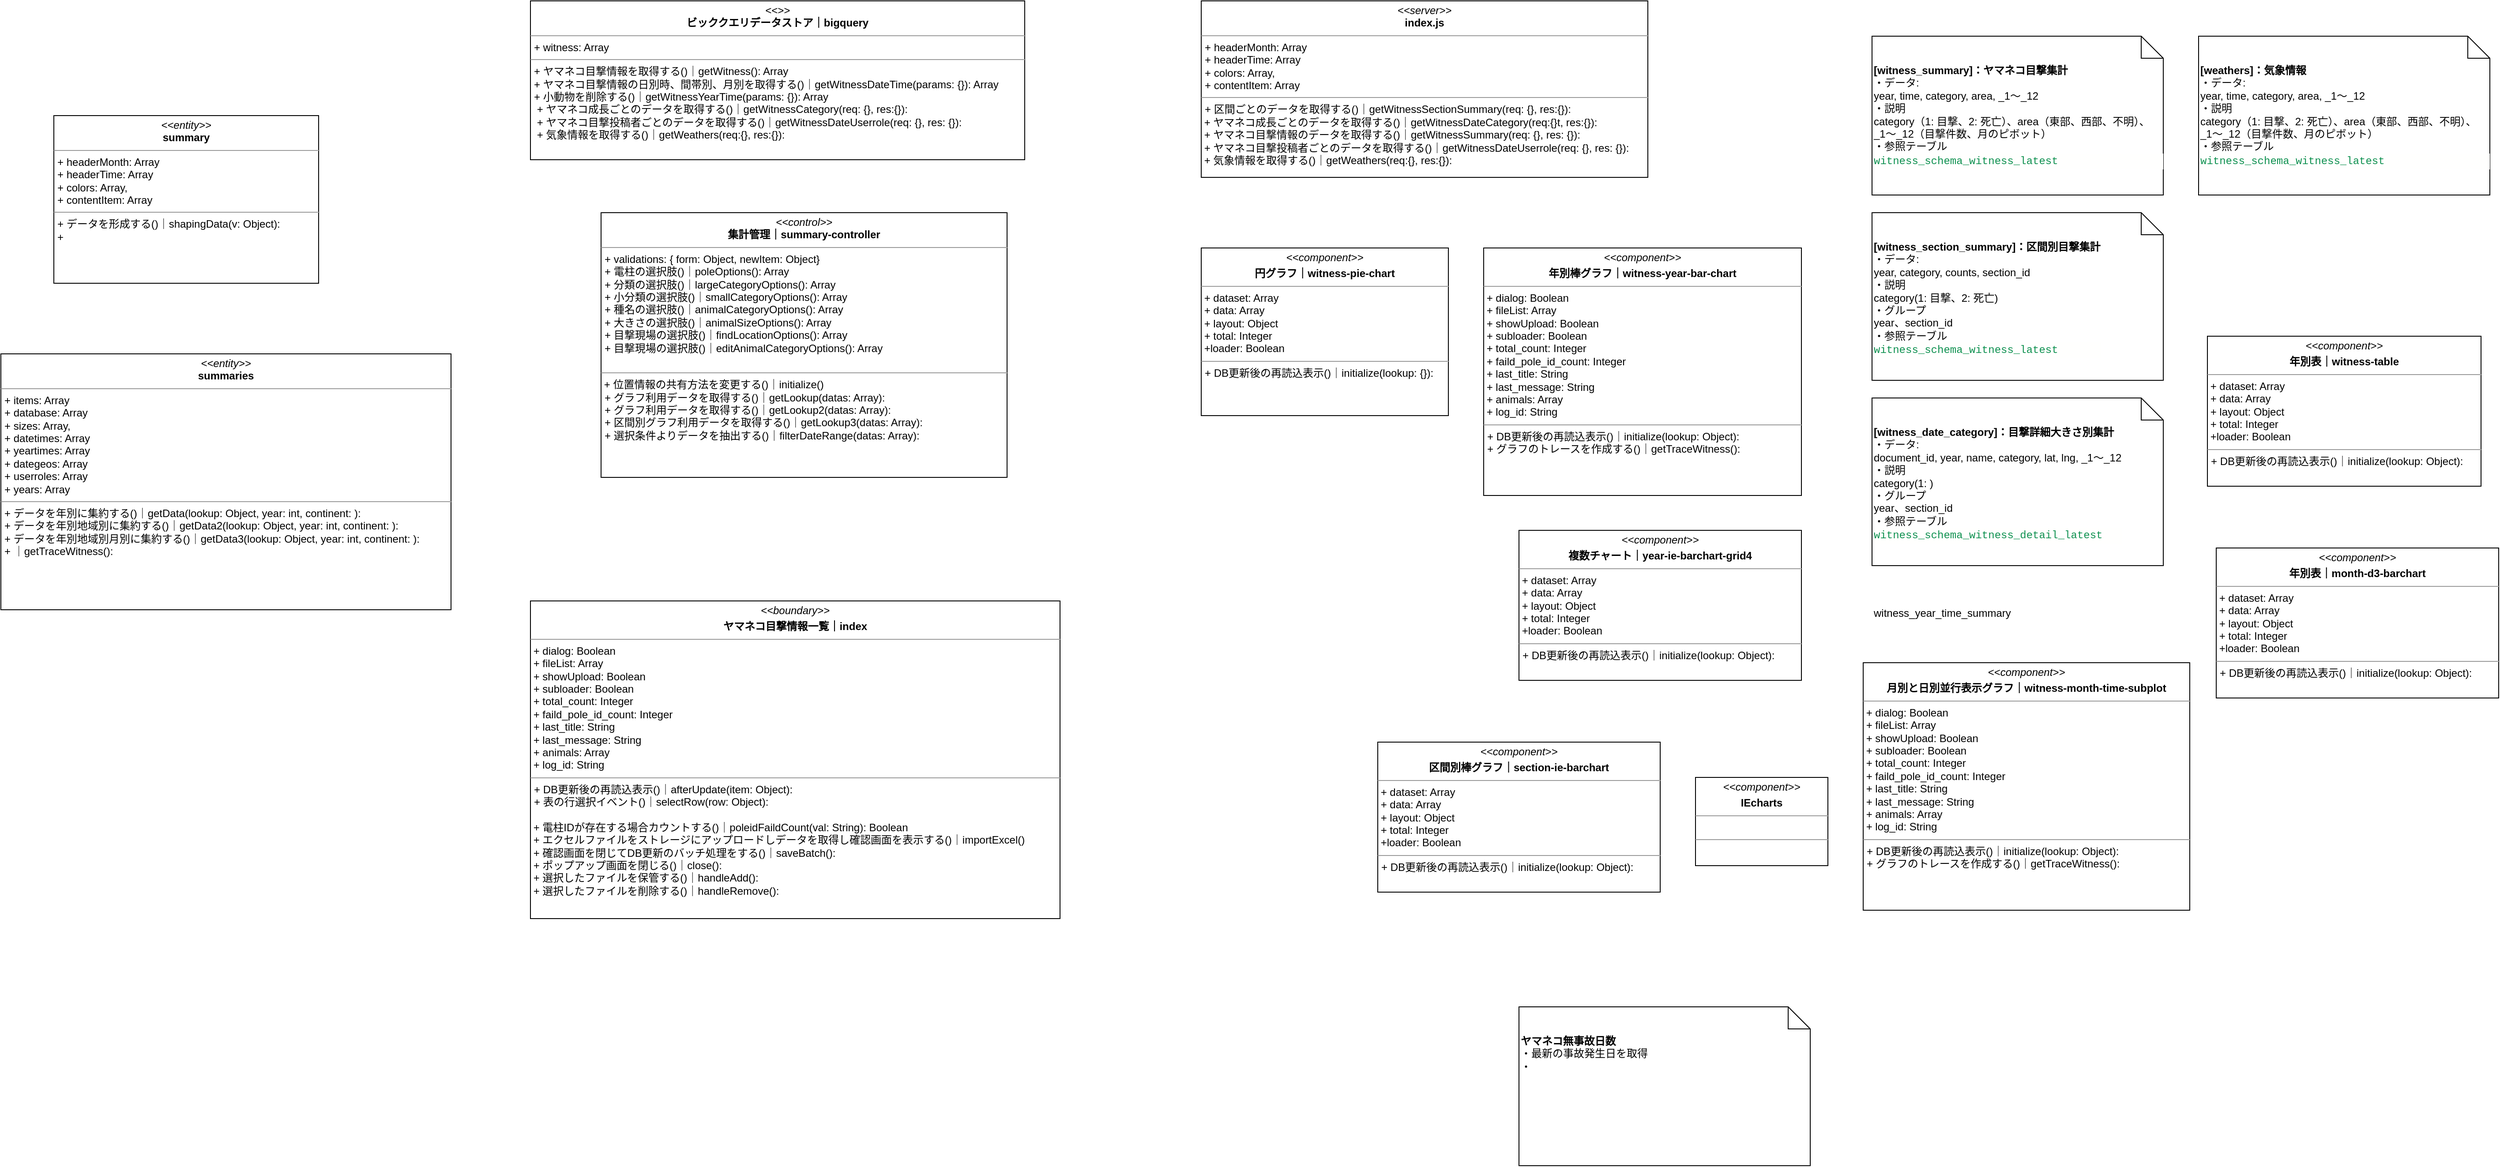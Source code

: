 <mxfile version="20.7.4" type="github">
  <diagram id="2h0S1ali2gnocXuil85y" name="ページ1">
    <mxGraphModel dx="1427" dy="3789" grid="1" gridSize="10" guides="1" tooltips="1" connect="1" arrows="1" fold="1" page="1" pageScale="1" pageWidth="1654" pageHeight="1169" math="0" shadow="0">
      <root>
        <mxCell id="0" />
        <mxCell id="1" parent="0" />
        <mxCell id="uVW6hGFL7O6GOuCq6ybs-1" value="&lt;p style=&quot;margin:0px;margin-top:4px;text-align:center;&quot;&gt;&lt;i&gt;&amp;lt;&amp;lt;control&amp;gt;&amp;gt;&lt;/i&gt;&lt;br&gt;&lt;b&gt;集計管理｜summary-controller&lt;/b&gt;&lt;/p&gt;&lt;hr size=&quot;1&quot;&gt;&lt;p style=&quot;margin:0px;margin-left:4px;&quot;&gt;+ validations: { form: Object, newItem: Object}&lt;br&gt;+ 電柱の選択肢()｜poleOptions(): Array&lt;br&gt;&lt;/p&gt;&lt;p style=&quot;margin:0px;margin-left:4px;&quot;&gt;+ 分類の選択肢()｜largeCategoryOptions(): Array&lt;br&gt;&lt;/p&gt;&lt;p style=&quot;margin:0px;margin-left:4px;&quot;&gt;+ 小分類の選択肢()｜smallCategoryOptions(): Array&lt;br&gt;&lt;/p&gt;&lt;p style=&quot;margin:0px;margin-left:4px;&quot;&gt;+ 種名の選択肢()｜animalCategoryOptions(): Array&lt;br&gt;&lt;/p&gt;&lt;p style=&quot;margin:0px;margin-left:4px;&quot;&gt;+ 大きさの選択肢()｜animalSizeOptions(): Array&lt;br&gt;&lt;/p&gt;&lt;p style=&quot;margin:0px;margin-left:4px;&quot;&gt;+ 目撃現場の選択肢()｜findLocationOptions(): Array&lt;br&gt;&lt;/p&gt;&lt;p style=&quot;margin:0px;margin-left:4px;&quot;&gt;+ 目撃現場の選択肢()｜editAnimalCategoryOptions(): Array&lt;/p&gt;&lt;br&gt;&lt;div&gt;&lt;/div&gt;&lt;hr size=&quot;1&quot;&gt;&lt;p style=&quot;margin:0px;margin-left:4px;&quot;&gt;&lt;/p&gt;&amp;nbsp;&lt;span style=&quot;background-color: initial;&quot;&gt;+&amp;nbsp;&lt;/span&gt;位置情報の共有方法を変更する()｜&lt;span style=&quot;background-color: initial;&quot;&gt;initialize()&lt;/span&gt;&lt;br&gt;&lt;p style=&quot;margin: 0px 0px 0px 4px;&quot;&gt;+ グラフ利用データを取得する()｜getLookup(datas: Array):&lt;/p&gt;&lt;p style=&quot;margin: 0px 0px 0px 4px;&quot;&gt;+ グラフ利用データを取得する()｜getLookup2(datas: Array):&amp;nbsp;&lt;/p&gt;&lt;p style=&quot;margin: 0px 0px 0px 4px;&quot;&gt;+ 区間別グラフ利用データを取得する()｜getLookup3(datas: Array):&amp;nbsp;&lt;br&gt;&lt;/p&gt;&lt;p style=&quot;margin: 0px 0px 0px 4px;&quot;&gt;+ 選択条件よりデータを抽出する()｜filterDateRange(datas: Array):&lt;/p&gt;" style="verticalAlign=top;align=left;overflow=fill;fontSize=12;fontFamily=Helvetica;html=1;" parent="1" vertex="1">
          <mxGeometry x="800" y="-2040" width="460" height="300" as="geometry" />
        </mxCell>
        <mxCell id="uVW6hGFL7O6GOuCq6ybs-2" value="&lt;p style=&quot;margin:0px;margin-top:4px;text-align:center;&quot;&gt;&lt;i&gt;&amp;lt;&amp;lt;&amp;gt;&amp;gt;&lt;/i&gt;&lt;br&gt;&lt;b&gt;ビッククエリデータストア｜bigquery&lt;/b&gt;&lt;br&gt;&lt;/p&gt;&lt;hr size=&quot;1&quot;&gt;&lt;p style=&quot;margin:0px;margin-left:4px;&quot;&gt;+ witness: Array&lt;/p&gt;&lt;hr size=&quot;1&quot;&gt;&lt;p style=&quot;margin:0px;margin-left:4px;&quot;&gt;&lt;span style=&quot;background-color: initial;&quot;&gt;+ ヤマネコ目撃情報を取得する()｜getWitness(): Array&lt;/span&gt;&lt;br&gt;&lt;/p&gt;&lt;p style=&quot;margin:0px;margin-left:4px;&quot;&gt;+ ヤマネコ目撃情報の日別時、間帯別、月別を取得する()｜getWitnessDateTime(params: {}): Array&lt;br&gt;&lt;/p&gt;&lt;p style=&quot;margin:0px;margin-left:4px;&quot;&gt;+ 小動物を削除する()｜getWitnessYearTime(params: {}): Array&lt;br&gt;&lt;/p&gt;&lt;p style=&quot;margin:0px;margin-left:4px;&quot;&gt;&lt;span style=&quot;border-color: var(--border-color); background-color: initial;&quot;&gt;&amp;nbsp;+ ヤマネコ成長ごとのデータを取得する()｜getWitnessCategory(req: {}, res:{}):&amp;nbsp;&lt;/span&gt;&lt;span style=&quot;border-color: var(--border-color); background-color: initial;&quot;&gt;&amp;nbsp;&lt;br style=&quot;border-color: var(--border-color);&quot;&gt;&lt;/span&gt;&amp;nbsp;+ ヤマネコ目撃投稿者ごとのデータを取得する()｜&lt;span style=&quot;border-color: var(--border-color); background-color: initial;&quot;&gt;getWitnessDateUserrole(req: {}, res: {}):&lt;br style=&quot;border-color: var(--border-color);&quot;&gt;&lt;/span&gt;&amp;nbsp;+ 気象情報を取得する()｜getWeathers(req:{}, res:{}):&amp;nbsp;&lt;br&gt;&lt;/p&gt;" style="verticalAlign=top;align=left;overflow=fill;fontSize=12;fontFamily=Helvetica;html=1;fontColor=#000000;" parent="1" vertex="1">
          <mxGeometry x="720" y="-2280" width="560" height="180" as="geometry" />
        </mxCell>
        <mxCell id="uVW6hGFL7O6GOuCq6ybs-3" value="&lt;p style=&quot;margin:0px;margin-top:4px;text-align:center;&quot;&gt;&lt;i&gt;&amp;lt;&amp;lt;boundary&amp;gt;&amp;gt;&lt;/i&gt;&lt;b&gt;&lt;br&gt;&lt;/b&gt;&lt;/p&gt;&lt;p style=&quot;margin:0px;margin-top:4px;text-align:center;&quot;&gt;&lt;b&gt;ヤマネコ目撃情報一覧｜index&lt;/b&gt;&lt;/p&gt;&lt;hr size=&quot;1&quot;&gt;&lt;div&gt;&amp;nbsp;+ dialog: Boolean&lt;/div&gt;&lt;div&gt;&amp;nbsp;+ fileList: Array&amp;nbsp;&lt;/div&gt;&lt;div&gt;&amp;nbsp;+ showUpload: Boolean&lt;/div&gt;&lt;div&gt;&amp;nbsp;+ subloader: Boolean&lt;/div&gt;&lt;div&gt;&amp;nbsp;+ total_count: Integer&lt;/div&gt;&lt;div&gt;&amp;nbsp;+ faild_pole_id_count: Integer&lt;/div&gt;&lt;div&gt;&amp;nbsp;+ last_title: String&lt;/div&gt;&lt;div&gt;&amp;nbsp;+ last_message: String&lt;/div&gt;&lt;div&gt;&amp;nbsp;+ animals: Array&lt;/div&gt;&lt;div&gt;&amp;nbsp;+ log_id: String&lt;/div&gt;&lt;hr size=&quot;1&quot;&gt;&lt;p style=&quot;margin:0px;margin-left:4px;&quot;&gt;+ DB更新後の再読込表示()｜afterUpdate(item: Object):&amp;nbsp;&lt;span style=&quot;background-color: initial;&quot;&gt;&lt;br&gt;&lt;/span&gt;&lt;/p&gt;&lt;p style=&quot;margin:0px;margin-left:4px;&quot;&gt;+ 表の行選択イベント()｜selectRow(row: Object):&amp;nbsp;&lt;br&gt;&lt;/p&gt;&lt;p style=&quot;margin:0px;margin-left:4px;&quot;&gt;&lt;/p&gt;&lt;br&gt;&amp;nbsp;+&amp;nbsp;電柱IDが存在する場合カウントする()｜poleidFaildCount(val: String): Boolean&lt;br&gt;&amp;nbsp;+ エクセルファイルをストレージにアップロードしデータを取得し確認画面を表示する()｜importExcel()&lt;br&gt;&amp;nbsp;+ 確認画面を閉じてDB更新のバッチ処理をする()｜saveBatch():&amp;nbsp;&lt;br&gt;&amp;nbsp;+ ポップアップ画面を閉じる()｜close():&amp;nbsp;&lt;br&gt;&amp;nbsp;+ 選択したファイルを保管する()｜handleAdd():&amp;nbsp;&lt;br&gt;&amp;nbsp;+ 選択したファイルを削除する()｜handleRemove():&amp;nbsp;" style="verticalAlign=top;align=left;overflow=fill;fontSize=12;fontFamily=Helvetica;html=1;" parent="1" vertex="1">
          <mxGeometry x="720" y="-1600" width="600" height="360" as="geometry" />
        </mxCell>
        <mxCell id="uVW6hGFL7O6GOuCq6ybs-4" value="&lt;p style=&quot;margin:0px;margin-top:4px;text-align:center;&quot;&gt;&lt;i&gt;&amp;lt;&amp;lt;component&amp;gt;&amp;gt;&lt;/i&gt;&lt;b&gt;&lt;br&gt;&lt;/b&gt;&lt;/p&gt;&lt;p style=&quot;margin:0px;margin-top:4px;text-align:center;&quot;&gt;&lt;b&gt;月別と日別並行表示グラフ｜witness-month-time-subplot&lt;/b&gt;&lt;/p&gt;&lt;hr size=&quot;1&quot;&gt;&lt;div&gt;&amp;nbsp;+ dialog: Boolean&lt;/div&gt;&lt;div&gt;&amp;nbsp;+ fileList: Array&amp;nbsp;&lt;/div&gt;&lt;div&gt;&amp;nbsp;+ showUpload: Boolean&lt;/div&gt;&lt;div&gt;&amp;nbsp;+ subloader: Boolean&lt;/div&gt;&lt;div&gt;&amp;nbsp;+ total_count: Integer&lt;/div&gt;&lt;div&gt;&amp;nbsp;+ faild_pole_id_count: Integer&lt;/div&gt;&lt;div&gt;&amp;nbsp;+ last_title: String&lt;/div&gt;&lt;div&gt;&amp;nbsp;+ last_message: String&lt;/div&gt;&lt;div&gt;&amp;nbsp;+ animals: Array&lt;/div&gt;&lt;div&gt;&amp;nbsp;+ log_id: String&lt;/div&gt;&lt;hr size=&quot;1&quot;&gt;&lt;p style=&quot;margin:0px;margin-left:4px;&quot;&gt;+ DB更新後の再読込表示()｜initialize(lookup: Object):&amp;nbsp;&lt;span style=&quot;background-color: initial;&quot;&gt;&lt;br&gt;&lt;/span&gt;&lt;/p&gt;&lt;p style=&quot;margin:0px;margin-left:4px;&quot;&gt;+ グラフのトレース&lt;span style=&quot;background-color: initial;&quot;&gt;を作成する()｜getTraceWitness():&amp;nbsp;&lt;/span&gt;&lt;/p&gt;&lt;p style=&quot;margin:0px;margin-left:4px;&quot;&gt;&lt;/p&gt;" style="verticalAlign=top;align=left;overflow=fill;fontSize=12;fontFamily=Helvetica;html=1;" parent="1" vertex="1">
          <mxGeometry x="2230" y="-1530" width="370" height="280.5" as="geometry" />
        </mxCell>
        <mxCell id="uVW6hGFL7O6GOuCq6ybs-5" value="&lt;p style=&quot;margin:0px;margin-top:4px;text-align:center;&quot;&gt;&lt;i&gt;&amp;lt;&amp;lt;component&amp;gt;&amp;gt;&lt;/i&gt;&lt;b&gt;&lt;br&gt;&lt;/b&gt;&lt;/p&gt;&lt;p style=&quot;margin:0px;margin-top:4px;text-align:center;&quot;&gt;&lt;b&gt;年別棒グラフ｜witness-year-bar-chart&lt;/b&gt;&lt;/p&gt;&lt;hr size=&quot;1&quot;&gt;&lt;div&gt;&amp;nbsp;+ dialog: Boolean&lt;/div&gt;&lt;div&gt;&amp;nbsp;+ fileList: Array&amp;nbsp;&lt;/div&gt;&lt;div&gt;&amp;nbsp;+ showUpload: Boolean&lt;/div&gt;&lt;div&gt;&amp;nbsp;+ subloader: Boolean&lt;/div&gt;&lt;div&gt;&amp;nbsp;+ total_count: Integer&lt;/div&gt;&lt;div&gt;&amp;nbsp;+ faild_pole_id_count: Integer&lt;/div&gt;&lt;div&gt;&amp;nbsp;+ last_title: String&lt;/div&gt;&lt;div&gt;&amp;nbsp;+ last_message: String&lt;/div&gt;&lt;div&gt;&amp;nbsp;+ animals: Array&lt;/div&gt;&lt;div&gt;&amp;nbsp;+ log_id: String&lt;/div&gt;&lt;hr size=&quot;1&quot;&gt;&lt;p style=&quot;margin:0px;margin-left:4px;&quot;&gt;+ DB更新後の再読込表示()｜initialize(lookup: Object):&amp;nbsp;&lt;span style=&quot;background-color: initial;&quot;&gt;&lt;br&gt;&lt;/span&gt;&lt;/p&gt;&lt;p style=&quot;margin:0px;margin-left:4px;&quot;&gt;+ グラフのトレース&lt;span style=&quot;background-color: initial;&quot;&gt;を作成する()｜getTraceWitness():&amp;nbsp;&lt;/span&gt;&lt;/p&gt;&lt;p style=&quot;margin:0px;margin-left:4px;&quot;&gt;&lt;/p&gt;" style="verticalAlign=top;align=left;overflow=fill;fontSize=12;fontFamily=Helvetica;html=1;" parent="1" vertex="1">
          <mxGeometry x="1800" y="-2000" width="360" height="280.5" as="geometry" />
        </mxCell>
        <mxCell id="uVW6hGFL7O6GOuCq6ybs-6" value="&lt;p style=&quot;margin:0px;margin-top:4px;text-align:center;&quot;&gt;&lt;i&gt;&amp;lt;&amp;lt;component&amp;gt;&amp;gt;&lt;/i&gt;&lt;b&gt;&lt;br&gt;&lt;/b&gt;&lt;/p&gt;&lt;p style=&quot;margin:0px;margin-top:4px;text-align:center;&quot;&gt;&lt;b&gt;円グラフ｜witness-pie-chart&lt;/b&gt;&lt;/p&gt;&lt;hr size=&quot;1&quot;&gt;&lt;div&gt;&amp;nbsp;+ dataset: Array&lt;/div&gt;&lt;div&gt;&amp;nbsp;+ data: Array&amp;nbsp;&lt;/div&gt;&lt;div&gt;&lt;span style=&quot;background-color: initial;&quot;&gt;&amp;nbsp;+ layout: Object&lt;/span&gt;&lt;br&gt;&lt;/div&gt;&lt;div&gt;&amp;nbsp;+ total: Integer&lt;/div&gt;&lt;div&gt;&amp;nbsp;+loader: Boolean&lt;/div&gt;&lt;hr size=&quot;1&quot;&gt;&lt;p style=&quot;margin:0px;margin-left:4px;&quot;&gt;+ DB更新後の再読込表示()｜initialize(lookup: {}):&amp;nbsp;&lt;span style=&quot;background-color: initial;&quot;&gt;&lt;br&gt;&lt;/span&gt;&lt;/p&gt;&lt;p style=&quot;margin:0px;margin-left:4px;&quot;&gt;&lt;br&gt;&lt;/p&gt;&lt;p style=&quot;margin:0px;margin-left:4px;&quot;&gt;&lt;/p&gt;" style="verticalAlign=top;align=left;overflow=fill;fontSize=12;fontFamily=Helvetica;html=1;" parent="1" vertex="1">
          <mxGeometry x="1480" y="-2000" width="280" height="190" as="geometry" />
        </mxCell>
        <mxCell id="uVW6hGFL7O6GOuCq6ybs-7" value="&lt;p style=&quot;margin:0px;margin-top:4px;text-align:center;&quot;&gt;&lt;i&gt;&amp;lt;&amp;lt;component&amp;gt;&amp;gt;&lt;/i&gt;&lt;b&gt;&lt;br&gt;&lt;/b&gt;&lt;/p&gt;&lt;p style=&quot;margin:0px;margin-top:4px;text-align:center;&quot;&gt;&lt;b&gt;年別表｜witness-table&lt;/b&gt;&lt;/p&gt;&lt;hr size=&quot;1&quot;&gt;&lt;div&gt;&amp;nbsp;+ dataset: Array&lt;/div&gt;&lt;div&gt;&amp;nbsp;+ data: Array&amp;nbsp;&lt;/div&gt;&lt;div&gt;&lt;span style=&quot;background-color: initial;&quot;&gt;&amp;nbsp;+ layout: Object&lt;/span&gt;&lt;br&gt;&lt;/div&gt;&lt;div&gt;&amp;nbsp;+ total: Integer&lt;/div&gt;&lt;div&gt;&amp;nbsp;+loader: Boolean&lt;/div&gt;&lt;hr size=&quot;1&quot;&gt;&lt;p style=&quot;margin:0px;margin-left:4px;&quot;&gt;+ DB更新後の再読込表示()｜initialize(lookup: Object):&amp;nbsp;&lt;span style=&quot;background-color: initial;&quot;&gt;&lt;br&gt;&lt;/span&gt;&lt;/p&gt;&lt;p style=&quot;margin:0px;margin-left:4px;&quot;&gt;&lt;br&gt;&lt;/p&gt;&lt;p style=&quot;margin:0px;margin-left:4px;&quot;&gt;&lt;/p&gt;" style="verticalAlign=top;align=left;overflow=fill;fontSize=12;fontFamily=Helvetica;html=1;" parent="1" vertex="1">
          <mxGeometry x="2620" y="-1900" width="310" height="170" as="geometry" />
        </mxCell>
        <mxCell id="uVW6hGFL7O6GOuCq6ybs-8" value="&lt;p style=&quot;margin:0px;margin-top:4px;text-align:center;&quot;&gt;&lt;i&gt;&amp;lt;&amp;lt;component&amp;gt;&amp;gt;&lt;/i&gt;&lt;b&gt;&lt;br&gt;&lt;/b&gt;&lt;/p&gt;&lt;p style=&quot;margin:0px;margin-top:4px;text-align:center;&quot;&gt;&lt;b&gt;複数チャート｜&lt;/b&gt;&lt;b style=&quot;background-color: initial;&quot;&gt;year-ie-barchart-grid4&lt;/b&gt;&lt;/p&gt;&lt;hr size=&quot;1&quot;&gt;&lt;div&gt;&amp;nbsp;+ dataset: Array&lt;/div&gt;&lt;div&gt;&amp;nbsp;+ data: Array&amp;nbsp;&lt;/div&gt;&lt;div&gt;&lt;span style=&quot;background-color: initial;&quot;&gt;&amp;nbsp;+ layout: Object&lt;/span&gt;&lt;br&gt;&lt;/div&gt;&lt;div&gt;&amp;nbsp;+ total: Integer&lt;/div&gt;&lt;div&gt;&amp;nbsp;+loader: Boolean&lt;/div&gt;&lt;hr size=&quot;1&quot;&gt;&lt;p style=&quot;margin:0px;margin-left:4px;&quot;&gt;+ DB更新後の再読込表示()｜initialize(lookup: Object):&amp;nbsp;&lt;span style=&quot;background-color: initial;&quot;&gt;&lt;br&gt;&lt;/span&gt;&lt;/p&gt;&lt;p style=&quot;margin:0px;margin-left:4px;&quot;&gt;&lt;br&gt;&lt;/p&gt;&lt;p style=&quot;margin:0px;margin-left:4px;&quot;&gt;&lt;/p&gt;" style="verticalAlign=top;align=left;overflow=fill;fontSize=12;fontFamily=Helvetica;html=1;" parent="1" vertex="1">
          <mxGeometry x="1840" y="-1680" width="320" height="170" as="geometry" />
        </mxCell>
        <mxCell id="uVW6hGFL7O6GOuCq6ybs-9" value="&lt;p style=&quot;margin:0px;margin-top:4px;text-align:center;&quot;&gt;&lt;i&gt;&amp;lt;&amp;lt;component&amp;gt;&amp;gt;&lt;/i&gt;&lt;b&gt;&lt;br&gt;&lt;/b&gt;&lt;/p&gt;&lt;p style=&quot;margin:0px;margin-top:4px;text-align:center;&quot;&gt;&lt;b&gt;年別表｜month-d3-barchart&lt;/b&gt;&lt;/p&gt;&lt;hr size=&quot;1&quot;&gt;&lt;div&gt;&amp;nbsp;+ dataset: Array&lt;/div&gt;&lt;div&gt;&amp;nbsp;+ data: Array&amp;nbsp;&lt;/div&gt;&lt;div&gt;&lt;span style=&quot;background-color: initial;&quot;&gt;&amp;nbsp;+ layout: Object&lt;/span&gt;&lt;br&gt;&lt;/div&gt;&lt;div&gt;&amp;nbsp;+ total: Integer&lt;/div&gt;&lt;div&gt;&amp;nbsp;+loader: Boolean&lt;/div&gt;&lt;hr size=&quot;1&quot;&gt;&lt;p style=&quot;margin:0px;margin-left:4px;&quot;&gt;+ DB更新後の再読込表示()｜initialize(lookup: Object):&amp;nbsp;&lt;span style=&quot;background-color: initial;&quot;&gt;&lt;br&gt;&lt;/span&gt;&lt;/p&gt;&lt;p style=&quot;margin:0px;margin-left:4px;&quot;&gt;&lt;br&gt;&lt;/p&gt;&lt;p style=&quot;margin:0px;margin-left:4px;&quot;&gt;&lt;/p&gt;" style="verticalAlign=top;align=left;overflow=fill;fontSize=12;fontFamily=Helvetica;html=1;" parent="1" vertex="1">
          <mxGeometry x="2630" y="-1660" width="320" height="170" as="geometry" />
        </mxCell>
        <mxCell id="4Q4IH8PoPEfNXcgTGCKe-1" value="&lt;p style=&quot;margin:0px;margin-top:4px;text-align:center;&quot;&gt;&lt;i&gt;&amp;lt;&amp;lt;entity&amp;gt;&amp;gt;&lt;/i&gt;&lt;br&gt;&lt;b&gt;summary&lt;/b&gt;&lt;/p&gt;&lt;hr size=&quot;1&quot;&gt;&lt;p style=&quot;margin:0px;margin-left:4px;&quot;&gt;+ headerMonth: Array&lt;br&gt;+ headerTime: Array&lt;br&gt;&lt;/p&gt;&lt;p style=&quot;margin:0px;margin-left:4px;&quot;&gt;+ colors: Array,&lt;/p&gt;&lt;p style=&quot;margin:0px;margin-left:4px;&quot;&gt;+ contentItem: Array&lt;/p&gt;&lt;hr size=&quot;1&quot;&gt;&lt;p style=&quot;margin:0px;margin-left:4px;&quot;&gt;&lt;span style=&quot;background-color: initial;&quot;&gt;+ データを形成する()｜shapingData(v: Object):&amp;nbsp;&lt;/span&gt;&lt;/p&gt;&lt;p style=&quot;margin:0px;margin-left:4px;&quot;&gt;+&amp;nbsp;&lt;/p&gt;" style="verticalAlign=top;align=left;overflow=fill;fontSize=12;fontFamily=Helvetica;html=1;" parent="1" vertex="1">
          <mxGeometry x="180" y="-2150" width="300" height="190" as="geometry" />
        </mxCell>
        <mxCell id="4Q4IH8PoPEfNXcgTGCKe-2" value="&lt;p style=&quot;margin:0px;margin-top:4px;text-align:center;&quot;&gt;&lt;i&gt;&amp;lt;&amp;lt;server&amp;gt;&amp;gt;&lt;/i&gt;&lt;br&gt;&lt;b&gt;index.js&lt;/b&gt;&lt;/p&gt;&lt;hr size=&quot;1&quot;&gt;&lt;p style=&quot;margin:0px;margin-left:4px;&quot;&gt;+ headerMonth: Array&lt;br&gt;+ headerTime: Array&lt;br&gt;&lt;/p&gt;&lt;p style=&quot;margin:0px;margin-left:4px;&quot;&gt;+ colors: Array,&lt;/p&gt;&lt;p style=&quot;margin:0px;margin-left:4px;&quot;&gt;+ contentItem: Array&lt;/p&gt;&lt;hr size=&quot;1&quot;&gt;&lt;p style=&quot;margin:0px;margin-left:4px;&quot;&gt;&lt;span style=&quot;background-color: initial;&quot;&gt;+ 区間ごとのデータを取得する()｜getWitnessSectionSummary(req: {}, res:{}):&amp;nbsp;&lt;/span&gt;&lt;/p&gt;&amp;nbsp;+ ヤマネコ成長ごとのデータを取得する()｜&lt;span style=&quot;background-color: initial;&quot;&gt;getWitnessDateCategory(&lt;/span&gt;req:{}t, res:{}):&amp;nbsp;&lt;br&gt;&amp;nbsp;+ ヤマネコ目撃情報のデータを取得する()｜&lt;span style=&quot;background-color: initial;&quot;&gt;getWitnessSummary(req: {}, res: {}):&lt;br&gt;&lt;/span&gt;&amp;nbsp;+ ヤマネコ目撃投稿者ごとのデータを取得する()｜&lt;span style=&quot;background-color: initial;&quot;&gt;getWitnessDateUserrole(req: {}, res: {}):&lt;/span&gt;&lt;br&gt;&amp;nbsp;+ 気象情報を取得する()｜getWeathers(req:{}, res:{}):&amp;nbsp;&lt;p style=&quot;margin:0px;margin-left:4px;&quot;&gt;&amp;nbsp;&lt;/p&gt;" style="verticalAlign=top;align=left;overflow=fill;fontSize=12;fontFamily=Helvetica;html=1;" parent="1" vertex="1">
          <mxGeometry x="1480" y="-2280" width="506" height="200" as="geometry" />
        </mxCell>
        <mxCell id="4Q4IH8PoPEfNXcgTGCKe-3" value="&lt;b&gt;[witness_summary]：&lt;/b&gt;&lt;span style=&quot;text-align: left;&quot;&gt;&lt;b&gt;ヤマネコ目撃集計&lt;br&gt;&lt;/b&gt;・データ:&lt;br&gt;year, time, category, area, _1〜_12&lt;br&gt;・説明&lt;br&gt;category（&lt;/span&gt;1: 目撃、2: 死亡&lt;span style=&quot;text-align: left;&quot;&gt;）、area（東部、西部、不明）、&lt;/span&gt;_1〜_12（目撃件数、月のピボット）&lt;span style=&quot;text-align: left;&quot;&gt;&lt;br&gt;・参照テーブル&lt;br&gt;&lt;/span&gt;&lt;div style=&quot;background-color: rgb(255, 255, 254); font-family: &amp;quot;Roboto Mono&amp;quot;, Menlo, Monaco, &amp;quot;Courier New&amp;quot;, monospace; line-height: 18px;&quot;&gt;&lt;span style=&quot;color: #0d904f;&quot;&gt;witness_schema_witness_latest&lt;/span&gt;&lt;/div&gt;" style="shape=note2;boundedLbl=1;whiteSpace=wrap;html=1;size=25;verticalAlign=top;align=left;" parent="1" vertex="1">
          <mxGeometry x="2240" y="-2240" width="330" height="180" as="geometry" />
        </mxCell>
        <mxCell id="4Q4IH8PoPEfNXcgTGCKe-4" value="&lt;b&gt;[witness_date_category]：&lt;/b&gt;&lt;b&gt;目撃詳細大きさ別集計&lt;/b&gt;&lt;span style=&quot;text-align: left;&quot;&gt;&lt;b&gt;&lt;br&gt;&lt;/b&gt;・データ:&lt;br&gt;document_id, year, name, category, lat, lng, _1〜_12&lt;br&gt;・説明&lt;br&gt;category(1: )&lt;br&gt;・グループ&lt;br&gt;year、section_id&lt;br&gt;・参照テーブル&lt;br&gt;&lt;/span&gt;&lt;div style=&quot;background-color: rgb(255, 255, 254); font-family: &amp;quot;Roboto Mono&amp;quot;, Menlo, Monaco, &amp;quot;Courier New&amp;quot;, monospace; line-height: 18px;&quot;&gt;&lt;span style=&quot;color: #0d904f;&quot;&gt;witness_schema_witness_detail_latest&lt;/span&gt;&lt;/div&gt;" style="shape=note2;boundedLbl=1;whiteSpace=wrap;html=1;size=25;verticalAlign=top;align=left;" parent="1" vertex="1">
          <mxGeometry x="2240" y="-1830" width="330" height="190" as="geometry" />
        </mxCell>
        <mxCell id="4Q4IH8PoPEfNXcgTGCKe-5" value="witness_year_time_summary" style="text;whiteSpace=wrap;html=1;" parent="1" vertex="1">
          <mxGeometry x="2240" y="-1600" width="220" height="30" as="geometry" />
        </mxCell>
        <mxCell id="4Q4IH8PoPEfNXcgTGCKe-6" value="&lt;b&gt;[witness_section_summary]：&lt;/b&gt;&lt;b&gt;区間別目撃集計&lt;/b&gt;&lt;span style=&quot;text-align: left;&quot;&gt;&lt;b&gt;&lt;br&gt;&lt;/b&gt;・データ:&lt;br&gt;year, category, counts, section_id&lt;br&gt;・説明&lt;br&gt;category(1: 目撃、2: 死亡)&lt;br&gt;・グループ&lt;br&gt;year、section_id&lt;br&gt;・参照テーブル&lt;br&gt;&lt;/span&gt;&lt;div style=&quot;background-color: rgb(255, 255, 254); font-family: &amp;quot;Roboto Mono&amp;quot;, Menlo, Monaco, &amp;quot;Courier New&amp;quot;, monospace; line-height: 18px;&quot;&gt;&lt;span style=&quot;color: #0d904f;&quot;&gt;witness_schema_witness_latest&lt;/span&gt;&lt;/div&gt;" style="shape=note2;boundedLbl=1;whiteSpace=wrap;html=1;size=25;verticalAlign=top;align=left;" parent="1" vertex="1">
          <mxGeometry x="2240" y="-2040" width="330" height="190" as="geometry" />
        </mxCell>
        <mxCell id="iZXNSlrNT9fg47bcrHfP-1" value="&lt;b&gt;[weathers]：気象情報&lt;/b&gt;&lt;span style=&quot;text-align: left;&quot;&gt;&lt;b&gt;&lt;br&gt;&lt;/b&gt;・データ:&lt;br&gt;year, time, category, area, _1〜_12&lt;br&gt;・説明&lt;br&gt;category（&lt;/span&gt;1: 目撃、2: 死亡&lt;span style=&quot;text-align: left;&quot;&gt;）、area（東部、西部、不明）、&lt;/span&gt;_1〜_12（目撃件数、月のピボット）&lt;span style=&quot;text-align: left;&quot;&gt;&lt;br&gt;・参照テーブル&lt;br&gt;&lt;/span&gt;&lt;div style=&quot;background-color: rgb(255, 255, 254); font-family: &amp;quot;Roboto Mono&amp;quot;, Menlo, Monaco, &amp;quot;Courier New&amp;quot;, monospace; line-height: 18px;&quot;&gt;&lt;span style=&quot;color: #0d904f;&quot;&gt;witness_schema_witness_latest&lt;/span&gt;&lt;/div&gt;" style="shape=note2;boundedLbl=1;whiteSpace=wrap;html=1;size=25;verticalAlign=top;align=left;" parent="1" vertex="1">
          <mxGeometry x="2610" y="-2240" width="330" height="180" as="geometry" />
        </mxCell>
        <mxCell id="5s-cttqO2qP6NJEOKnOt-2" value="&lt;p style=&quot;margin:0px;margin-top:4px;text-align:center;&quot;&gt;&lt;i&gt;&amp;lt;&amp;lt;entity&amp;gt;&amp;gt;&lt;/i&gt;&lt;br&gt;&lt;b&gt;summaries&lt;/b&gt;&lt;/p&gt;&lt;hr size=&quot;1&quot;&gt;&lt;p style=&quot;margin:0px;margin-left:4px;&quot;&gt;+ items: Array&lt;br&gt;+ database: Array&lt;br&gt;&lt;/p&gt;&lt;p style=&quot;margin:0px;margin-left:4px;&quot;&gt;+ sizes: Array,&lt;/p&gt;&lt;p style=&quot;margin:0px;margin-left:4px;&quot;&gt;+ datetimes: Array&lt;/p&gt;&lt;p style=&quot;margin:0px;margin-left:4px;&quot;&gt;+ yeartimes: Array&lt;br&gt;&lt;/p&gt;&lt;p style=&quot;margin:0px;margin-left:4px;&quot;&gt;+ dategeos: Array&lt;br&gt;&lt;/p&gt;&lt;p style=&quot;margin:0px;margin-left:4px;&quot;&gt;+ userroles: Array&lt;br&gt;&lt;/p&gt;&lt;p style=&quot;margin:0px;margin-left:4px;&quot;&gt;+ years: Array&lt;br&gt;&lt;/p&gt;&lt;hr size=&quot;1&quot;&gt;&lt;p style=&quot;margin:0px;margin-left:4px;&quot;&gt;&lt;span style=&quot;background-color: initial;&quot;&gt;+ データを年別に集約する()｜getData(lookup: Object, year: int, continent: ):&amp;nbsp;&lt;/span&gt;&lt;/p&gt;&lt;p style=&quot;margin:0px;margin-left:4px;&quot;&gt;+ データを年別地域別に集約する()｜getData2(lookup: Object, year: int, continent: ):&amp;nbsp;&lt;br&gt;&lt;/p&gt;&lt;p style=&quot;margin:0px;margin-left:4px;&quot;&gt;+ データを年別地域別月別に集約する()｜getData3(lookup: Object, year: int, continent: ):&amp;nbsp;&lt;br&gt;&lt;/p&gt;&lt;p style=&quot;margin:0px;margin-left:4px;&quot;&gt;+ ｜getTraceWitness():&amp;nbsp;&lt;/p&gt;" style="verticalAlign=top;align=left;overflow=fill;fontSize=12;fontFamily=Helvetica;html=1;" vertex="1" parent="1">
          <mxGeometry x="120" y="-1880" width="510" height="290" as="geometry" />
        </mxCell>
        <mxCell id="5s-cttqO2qP6NJEOKnOt-3" value="&lt;p style=&quot;margin:0px;margin-top:4px;text-align:center;&quot;&gt;&lt;i&gt;&amp;lt;&amp;lt;component&amp;gt;&amp;gt;&lt;/i&gt;&lt;b&gt;&lt;br&gt;&lt;/b&gt;&lt;/p&gt;&lt;p style=&quot;margin:0px;margin-top:4px;text-align:center;&quot;&gt;&lt;b style=&quot;background-color: initial;&quot;&gt;IEcharts&lt;/b&gt;&lt;/p&gt;&lt;hr size=&quot;1&quot;&gt;&lt;div&gt;&lt;br&gt;&lt;/div&gt;&lt;hr size=&quot;1&quot;&gt;&lt;p style=&quot;margin:0px;margin-left:4px;&quot;&gt;&lt;span style=&quot;background-color: initial;&quot;&gt;&lt;br&gt;&lt;/span&gt;&lt;/p&gt;&lt;p style=&quot;margin:0px;margin-left:4px;&quot;&gt;&lt;br&gt;&lt;/p&gt;&lt;p style=&quot;margin:0px;margin-left:4px;&quot;&gt;&lt;/p&gt;" style="verticalAlign=top;align=left;overflow=fill;fontSize=12;fontFamily=Helvetica;html=1;" vertex="1" parent="1">
          <mxGeometry x="2040" y="-1400" width="150" height="100" as="geometry" />
        </mxCell>
        <mxCell id="5s-cttqO2qP6NJEOKnOt-4" value="&lt;p style=&quot;margin:0px;margin-top:4px;text-align:center;&quot;&gt;&lt;i&gt;&amp;lt;&amp;lt;component&amp;gt;&amp;gt;&lt;/i&gt;&lt;b&gt;&lt;br&gt;&lt;/b&gt;&lt;/p&gt;&lt;p style=&quot;margin:0px;margin-top:4px;text-align:center;&quot;&gt;&lt;b&gt;区間別棒グラフ｜section&lt;/b&gt;&lt;b style=&quot;background-color: initial;&quot;&gt;-ie-barchart&lt;/b&gt;&lt;/p&gt;&lt;hr size=&quot;1&quot;&gt;&lt;div&gt;&amp;nbsp;+ dataset: Array&lt;/div&gt;&lt;div&gt;&amp;nbsp;+ data: Array&amp;nbsp;&lt;/div&gt;&lt;div&gt;&lt;span style=&quot;background-color: initial;&quot;&gt;&amp;nbsp;+ layout: Object&lt;/span&gt;&lt;br&gt;&lt;/div&gt;&lt;div&gt;&amp;nbsp;+ total: Integer&lt;/div&gt;&lt;div&gt;&amp;nbsp;+loader: Boolean&lt;/div&gt;&lt;hr size=&quot;1&quot;&gt;&lt;p style=&quot;margin:0px;margin-left:4px;&quot;&gt;+ DB更新後の再読込表示()｜initialize(lookup: Object):&amp;nbsp;&lt;span style=&quot;background-color: initial;&quot;&gt;&lt;br&gt;&lt;/span&gt;&lt;/p&gt;&lt;p style=&quot;margin:0px;margin-left:4px;&quot;&gt;&lt;br&gt;&lt;/p&gt;&lt;p style=&quot;margin:0px;margin-left:4px;&quot;&gt;&lt;/p&gt;" style="verticalAlign=top;align=left;overflow=fill;fontSize=12;fontFamily=Helvetica;html=1;" vertex="1" parent="1">
          <mxGeometry x="1680" y="-1440" width="320" height="170" as="geometry" />
        </mxCell>
        <mxCell id="5s-cttqO2qP6NJEOKnOt-5" value="&lt;span style=&quot;text-align: left;&quot;&gt;&lt;b&gt;ヤマネコ無事故日数&lt;br&gt;&lt;/b&gt;・最新の事故発生日を取得&lt;br&gt;・&lt;br&gt;&lt;/span&gt;" style="shape=note2;boundedLbl=1;whiteSpace=wrap;html=1;size=25;verticalAlign=top;align=left;" vertex="1" parent="1">
          <mxGeometry x="1840" y="-1140" width="330" height="180" as="geometry" />
        </mxCell>
      </root>
    </mxGraphModel>
  </diagram>
</mxfile>
